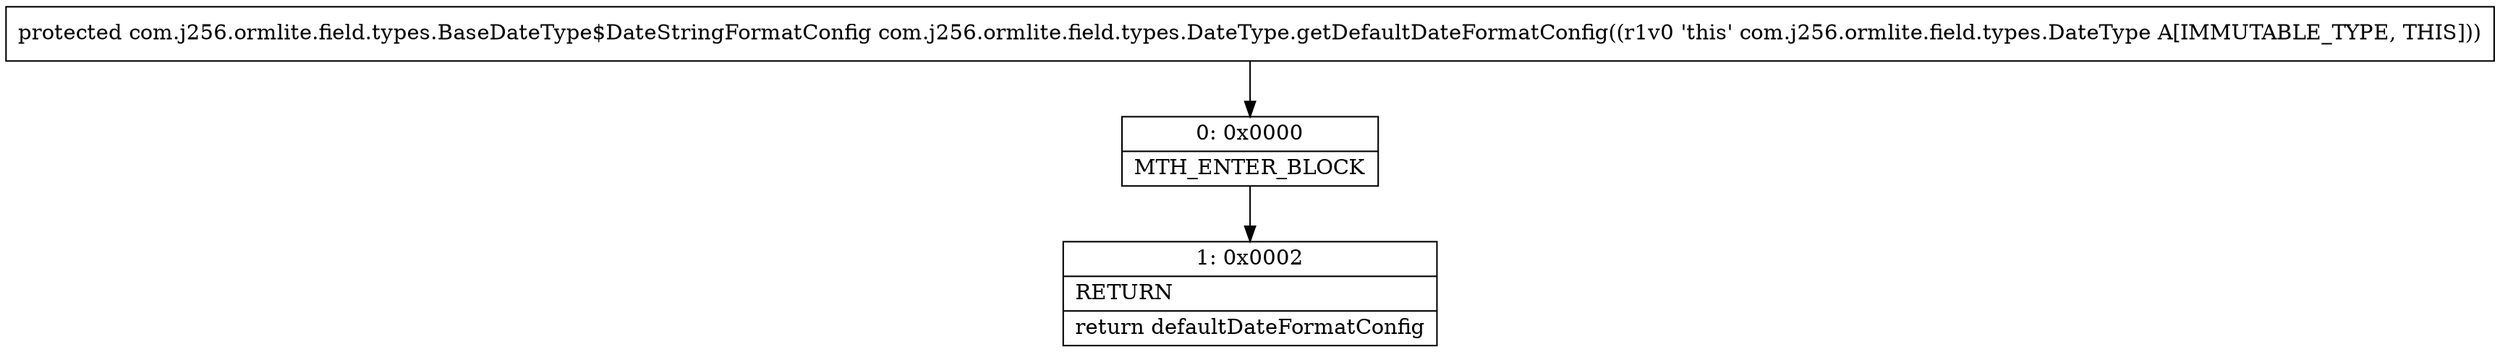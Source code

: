 digraph "CFG forcom.j256.ormlite.field.types.DateType.getDefaultDateFormatConfig()Lcom\/j256\/ormlite\/field\/types\/BaseDateType$DateStringFormatConfig;" {
Node_0 [shape=record,label="{0\:\ 0x0000|MTH_ENTER_BLOCK\l}"];
Node_1 [shape=record,label="{1\:\ 0x0002|RETURN\l|return defaultDateFormatConfig\l}"];
MethodNode[shape=record,label="{protected com.j256.ormlite.field.types.BaseDateType$DateStringFormatConfig com.j256.ormlite.field.types.DateType.getDefaultDateFormatConfig((r1v0 'this' com.j256.ormlite.field.types.DateType A[IMMUTABLE_TYPE, THIS])) }"];
MethodNode -> Node_0;
Node_0 -> Node_1;
}

